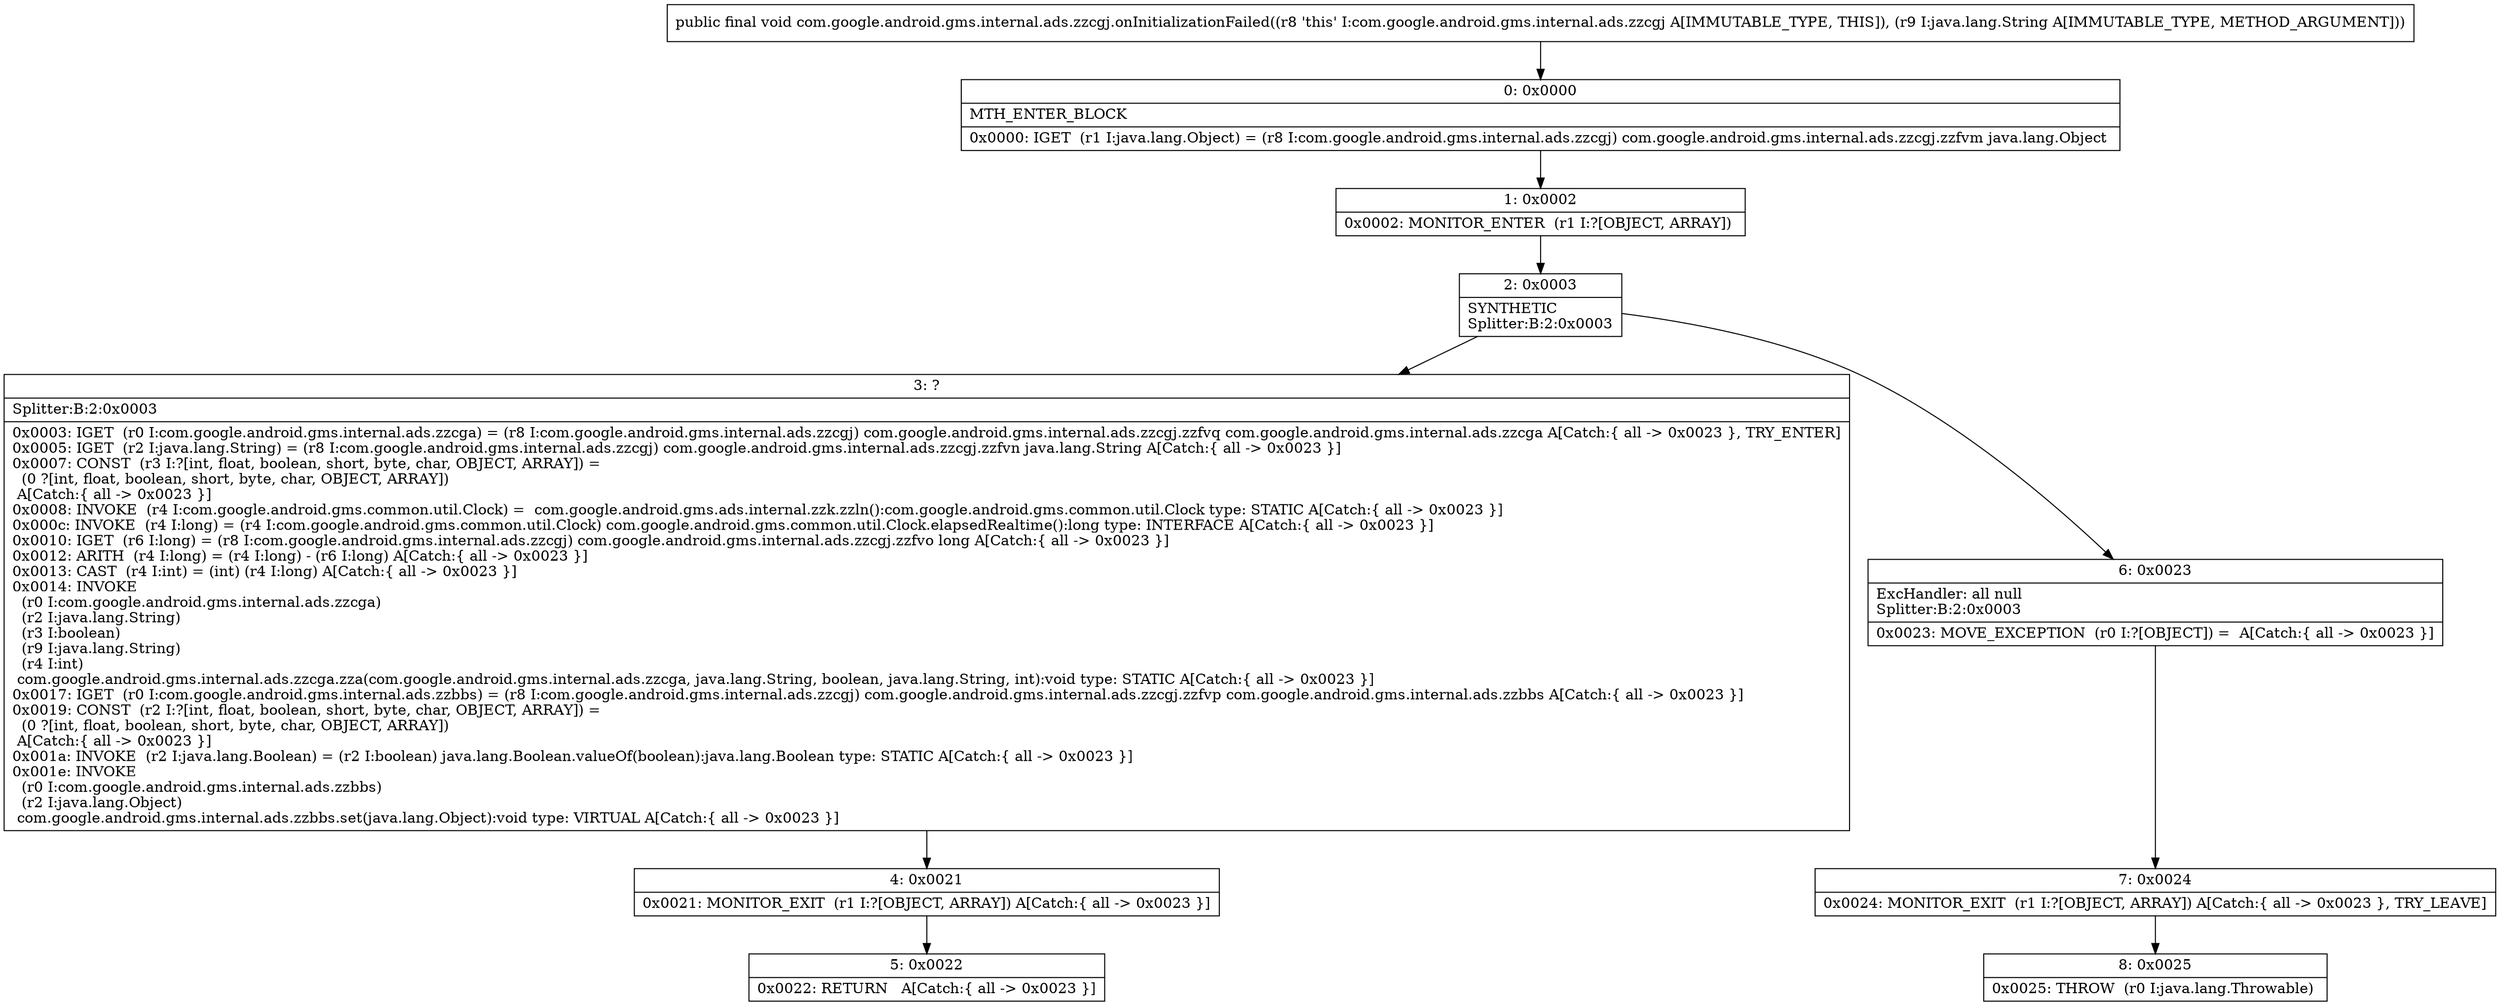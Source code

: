 digraph "CFG forcom.google.android.gms.internal.ads.zzcgj.onInitializationFailed(Ljava\/lang\/String;)V" {
Node_0 [shape=record,label="{0\:\ 0x0000|MTH_ENTER_BLOCK\l|0x0000: IGET  (r1 I:java.lang.Object) = (r8 I:com.google.android.gms.internal.ads.zzcgj) com.google.android.gms.internal.ads.zzcgj.zzfvm java.lang.Object \l}"];
Node_1 [shape=record,label="{1\:\ 0x0002|0x0002: MONITOR_ENTER  (r1 I:?[OBJECT, ARRAY]) \l}"];
Node_2 [shape=record,label="{2\:\ 0x0003|SYNTHETIC\lSplitter:B:2:0x0003\l}"];
Node_3 [shape=record,label="{3\:\ ?|Splitter:B:2:0x0003\l|0x0003: IGET  (r0 I:com.google.android.gms.internal.ads.zzcga) = (r8 I:com.google.android.gms.internal.ads.zzcgj) com.google.android.gms.internal.ads.zzcgj.zzfvq com.google.android.gms.internal.ads.zzcga A[Catch:\{ all \-\> 0x0023 \}, TRY_ENTER]\l0x0005: IGET  (r2 I:java.lang.String) = (r8 I:com.google.android.gms.internal.ads.zzcgj) com.google.android.gms.internal.ads.zzcgj.zzfvn java.lang.String A[Catch:\{ all \-\> 0x0023 \}]\l0x0007: CONST  (r3 I:?[int, float, boolean, short, byte, char, OBJECT, ARRAY]) = \l  (0 ?[int, float, boolean, short, byte, char, OBJECT, ARRAY])\l A[Catch:\{ all \-\> 0x0023 \}]\l0x0008: INVOKE  (r4 I:com.google.android.gms.common.util.Clock) =  com.google.android.gms.ads.internal.zzk.zzln():com.google.android.gms.common.util.Clock type: STATIC A[Catch:\{ all \-\> 0x0023 \}]\l0x000c: INVOKE  (r4 I:long) = (r4 I:com.google.android.gms.common.util.Clock) com.google.android.gms.common.util.Clock.elapsedRealtime():long type: INTERFACE A[Catch:\{ all \-\> 0x0023 \}]\l0x0010: IGET  (r6 I:long) = (r8 I:com.google.android.gms.internal.ads.zzcgj) com.google.android.gms.internal.ads.zzcgj.zzfvo long A[Catch:\{ all \-\> 0x0023 \}]\l0x0012: ARITH  (r4 I:long) = (r4 I:long) \- (r6 I:long) A[Catch:\{ all \-\> 0x0023 \}]\l0x0013: CAST  (r4 I:int) = (int) (r4 I:long) A[Catch:\{ all \-\> 0x0023 \}]\l0x0014: INVOKE  \l  (r0 I:com.google.android.gms.internal.ads.zzcga)\l  (r2 I:java.lang.String)\l  (r3 I:boolean)\l  (r9 I:java.lang.String)\l  (r4 I:int)\l com.google.android.gms.internal.ads.zzcga.zza(com.google.android.gms.internal.ads.zzcga, java.lang.String, boolean, java.lang.String, int):void type: STATIC A[Catch:\{ all \-\> 0x0023 \}]\l0x0017: IGET  (r0 I:com.google.android.gms.internal.ads.zzbbs) = (r8 I:com.google.android.gms.internal.ads.zzcgj) com.google.android.gms.internal.ads.zzcgj.zzfvp com.google.android.gms.internal.ads.zzbbs A[Catch:\{ all \-\> 0x0023 \}]\l0x0019: CONST  (r2 I:?[int, float, boolean, short, byte, char, OBJECT, ARRAY]) = \l  (0 ?[int, float, boolean, short, byte, char, OBJECT, ARRAY])\l A[Catch:\{ all \-\> 0x0023 \}]\l0x001a: INVOKE  (r2 I:java.lang.Boolean) = (r2 I:boolean) java.lang.Boolean.valueOf(boolean):java.lang.Boolean type: STATIC A[Catch:\{ all \-\> 0x0023 \}]\l0x001e: INVOKE  \l  (r0 I:com.google.android.gms.internal.ads.zzbbs)\l  (r2 I:java.lang.Object)\l com.google.android.gms.internal.ads.zzbbs.set(java.lang.Object):void type: VIRTUAL A[Catch:\{ all \-\> 0x0023 \}]\l}"];
Node_4 [shape=record,label="{4\:\ 0x0021|0x0021: MONITOR_EXIT  (r1 I:?[OBJECT, ARRAY]) A[Catch:\{ all \-\> 0x0023 \}]\l}"];
Node_5 [shape=record,label="{5\:\ 0x0022|0x0022: RETURN   A[Catch:\{ all \-\> 0x0023 \}]\l}"];
Node_6 [shape=record,label="{6\:\ 0x0023|ExcHandler: all null\lSplitter:B:2:0x0003\l|0x0023: MOVE_EXCEPTION  (r0 I:?[OBJECT]) =  A[Catch:\{ all \-\> 0x0023 \}]\l}"];
Node_7 [shape=record,label="{7\:\ 0x0024|0x0024: MONITOR_EXIT  (r1 I:?[OBJECT, ARRAY]) A[Catch:\{ all \-\> 0x0023 \}, TRY_LEAVE]\l}"];
Node_8 [shape=record,label="{8\:\ 0x0025|0x0025: THROW  (r0 I:java.lang.Throwable) \l}"];
MethodNode[shape=record,label="{public final void com.google.android.gms.internal.ads.zzcgj.onInitializationFailed((r8 'this' I:com.google.android.gms.internal.ads.zzcgj A[IMMUTABLE_TYPE, THIS]), (r9 I:java.lang.String A[IMMUTABLE_TYPE, METHOD_ARGUMENT])) }"];
MethodNode -> Node_0;
Node_0 -> Node_1;
Node_1 -> Node_2;
Node_2 -> Node_3;
Node_2 -> Node_6;
Node_3 -> Node_4;
Node_4 -> Node_5;
Node_6 -> Node_7;
Node_7 -> Node_8;
}

